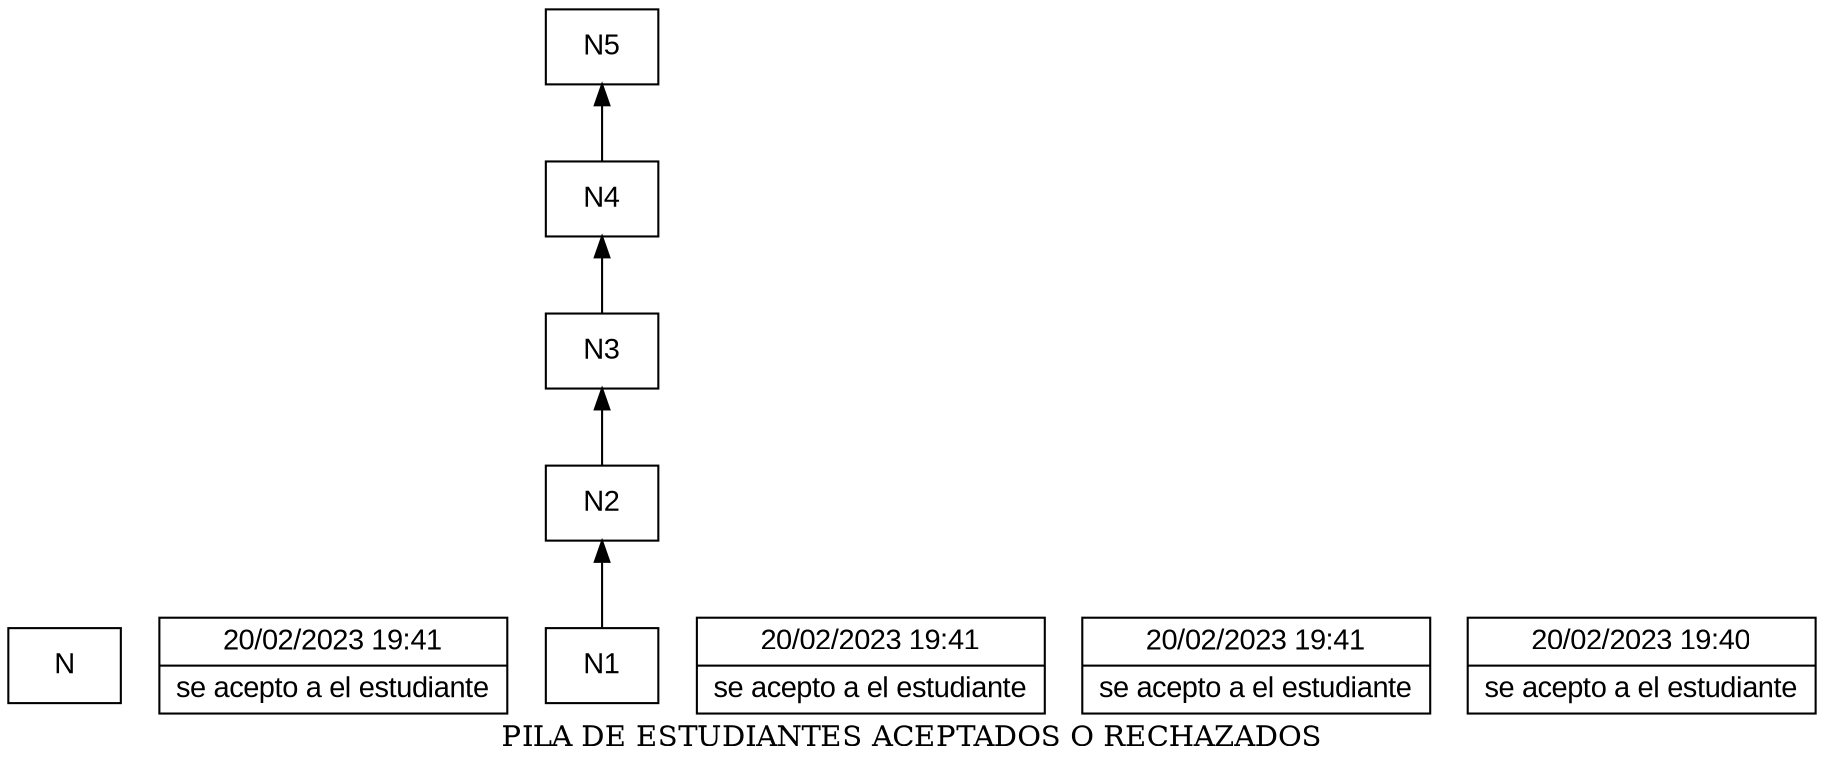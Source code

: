 digraph G {
rankdir=BT;
node [shape=box];
node [shape=record fontname=Arial]
label = "PILA DE ESTUDIANTES ACEPTADOS O RECHAZADOS";
N-1659074[label="{20/02/2023      19:41     |se acepto a el estudiante}"];
N1->N2;
N-1659075[label="{20/02/2023      19:41     |se acepto a el estudiante}"];
N2->N3;
N-1659076[label="{20/02/2023      19:41     |se acepto a el estudiante}"];
N3->N4;
N-1659077[label="{20/02/2023      19:40     |se acepto a el estudiante}"];
N4->N5;
}